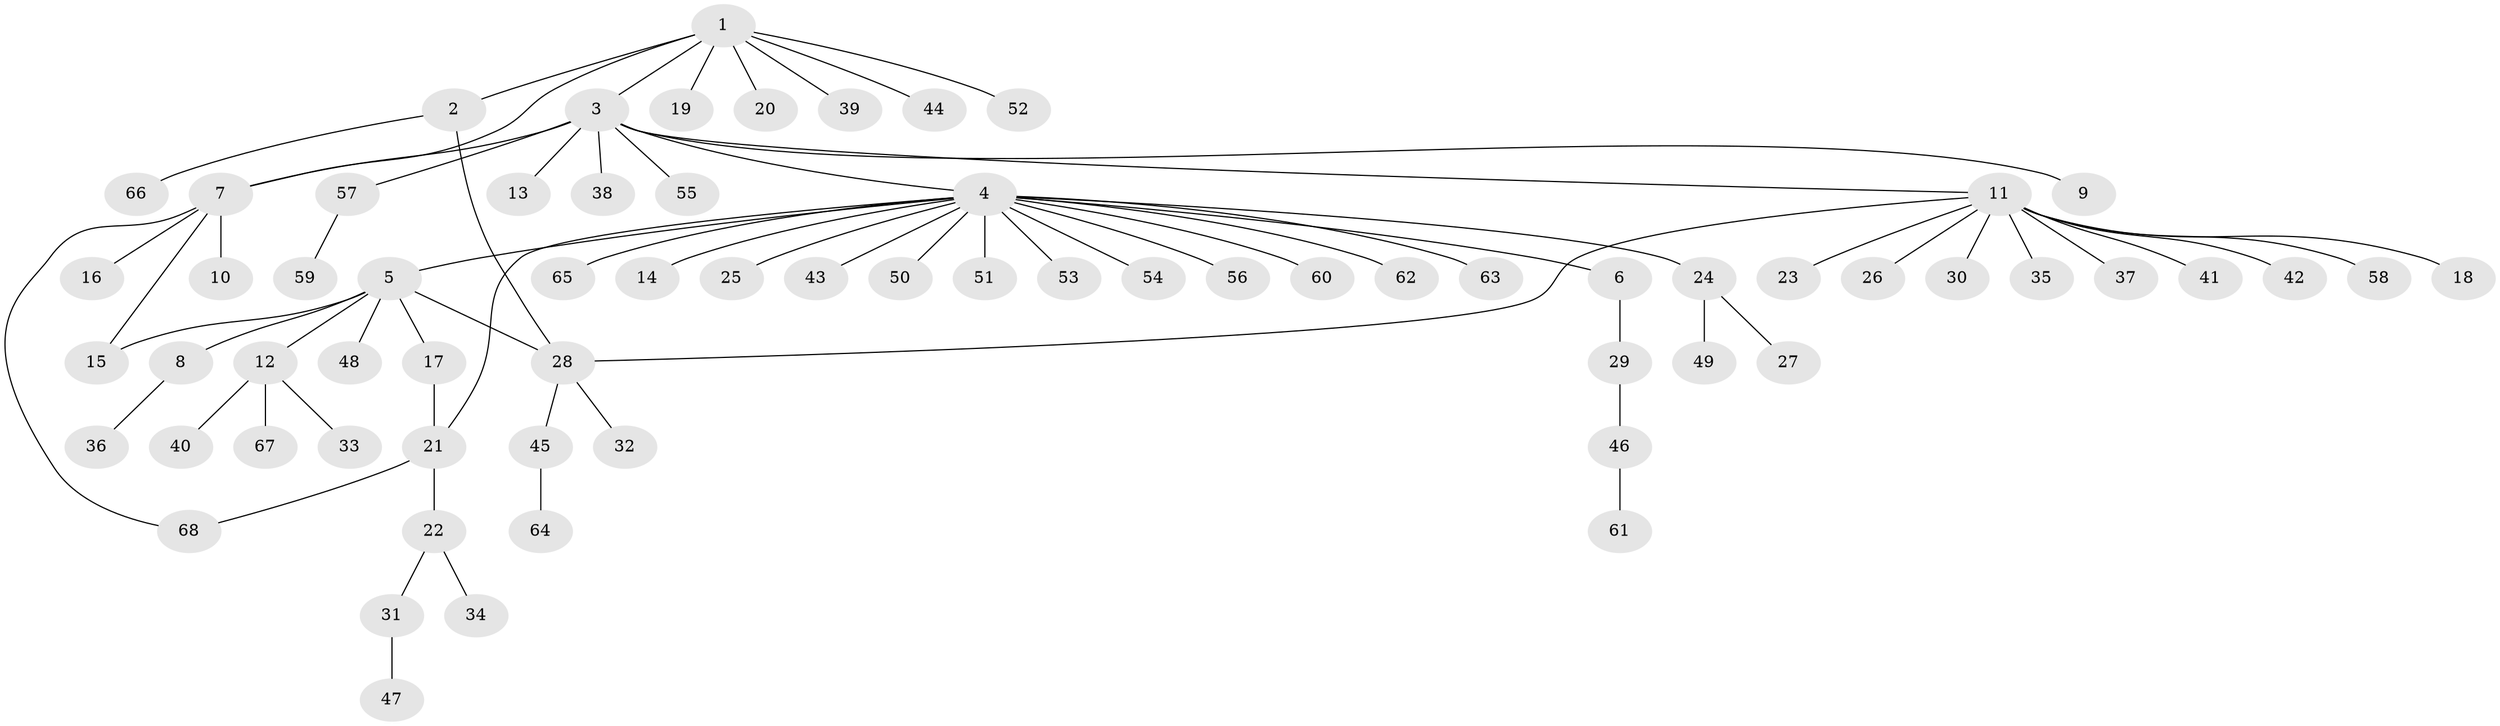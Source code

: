 // Generated by graph-tools (version 1.1) at 2025/26/03/09/25 03:26:07]
// undirected, 68 vertices, 73 edges
graph export_dot {
graph [start="1"]
  node [color=gray90,style=filled];
  1;
  2;
  3;
  4;
  5;
  6;
  7;
  8;
  9;
  10;
  11;
  12;
  13;
  14;
  15;
  16;
  17;
  18;
  19;
  20;
  21;
  22;
  23;
  24;
  25;
  26;
  27;
  28;
  29;
  30;
  31;
  32;
  33;
  34;
  35;
  36;
  37;
  38;
  39;
  40;
  41;
  42;
  43;
  44;
  45;
  46;
  47;
  48;
  49;
  50;
  51;
  52;
  53;
  54;
  55;
  56;
  57;
  58;
  59;
  60;
  61;
  62;
  63;
  64;
  65;
  66;
  67;
  68;
  1 -- 2;
  1 -- 3;
  1 -- 7;
  1 -- 19;
  1 -- 20;
  1 -- 39;
  1 -- 44;
  1 -- 52;
  2 -- 28;
  2 -- 66;
  3 -- 4;
  3 -- 7;
  3 -- 9;
  3 -- 11;
  3 -- 13;
  3 -- 38;
  3 -- 55;
  3 -- 57;
  4 -- 5;
  4 -- 6;
  4 -- 14;
  4 -- 21;
  4 -- 24;
  4 -- 25;
  4 -- 43;
  4 -- 50;
  4 -- 51;
  4 -- 53;
  4 -- 54;
  4 -- 56;
  4 -- 60;
  4 -- 62;
  4 -- 63;
  4 -- 65;
  5 -- 8;
  5 -- 12;
  5 -- 15;
  5 -- 17;
  5 -- 28;
  5 -- 48;
  6 -- 29;
  7 -- 10;
  7 -- 15;
  7 -- 16;
  7 -- 68;
  8 -- 36;
  11 -- 18;
  11 -- 23;
  11 -- 26;
  11 -- 28;
  11 -- 30;
  11 -- 35;
  11 -- 37;
  11 -- 41;
  11 -- 42;
  11 -- 58;
  12 -- 33;
  12 -- 40;
  12 -- 67;
  17 -- 21;
  21 -- 22;
  21 -- 68;
  22 -- 31;
  22 -- 34;
  24 -- 27;
  24 -- 49;
  28 -- 32;
  28 -- 45;
  29 -- 46;
  31 -- 47;
  45 -- 64;
  46 -- 61;
  57 -- 59;
}
